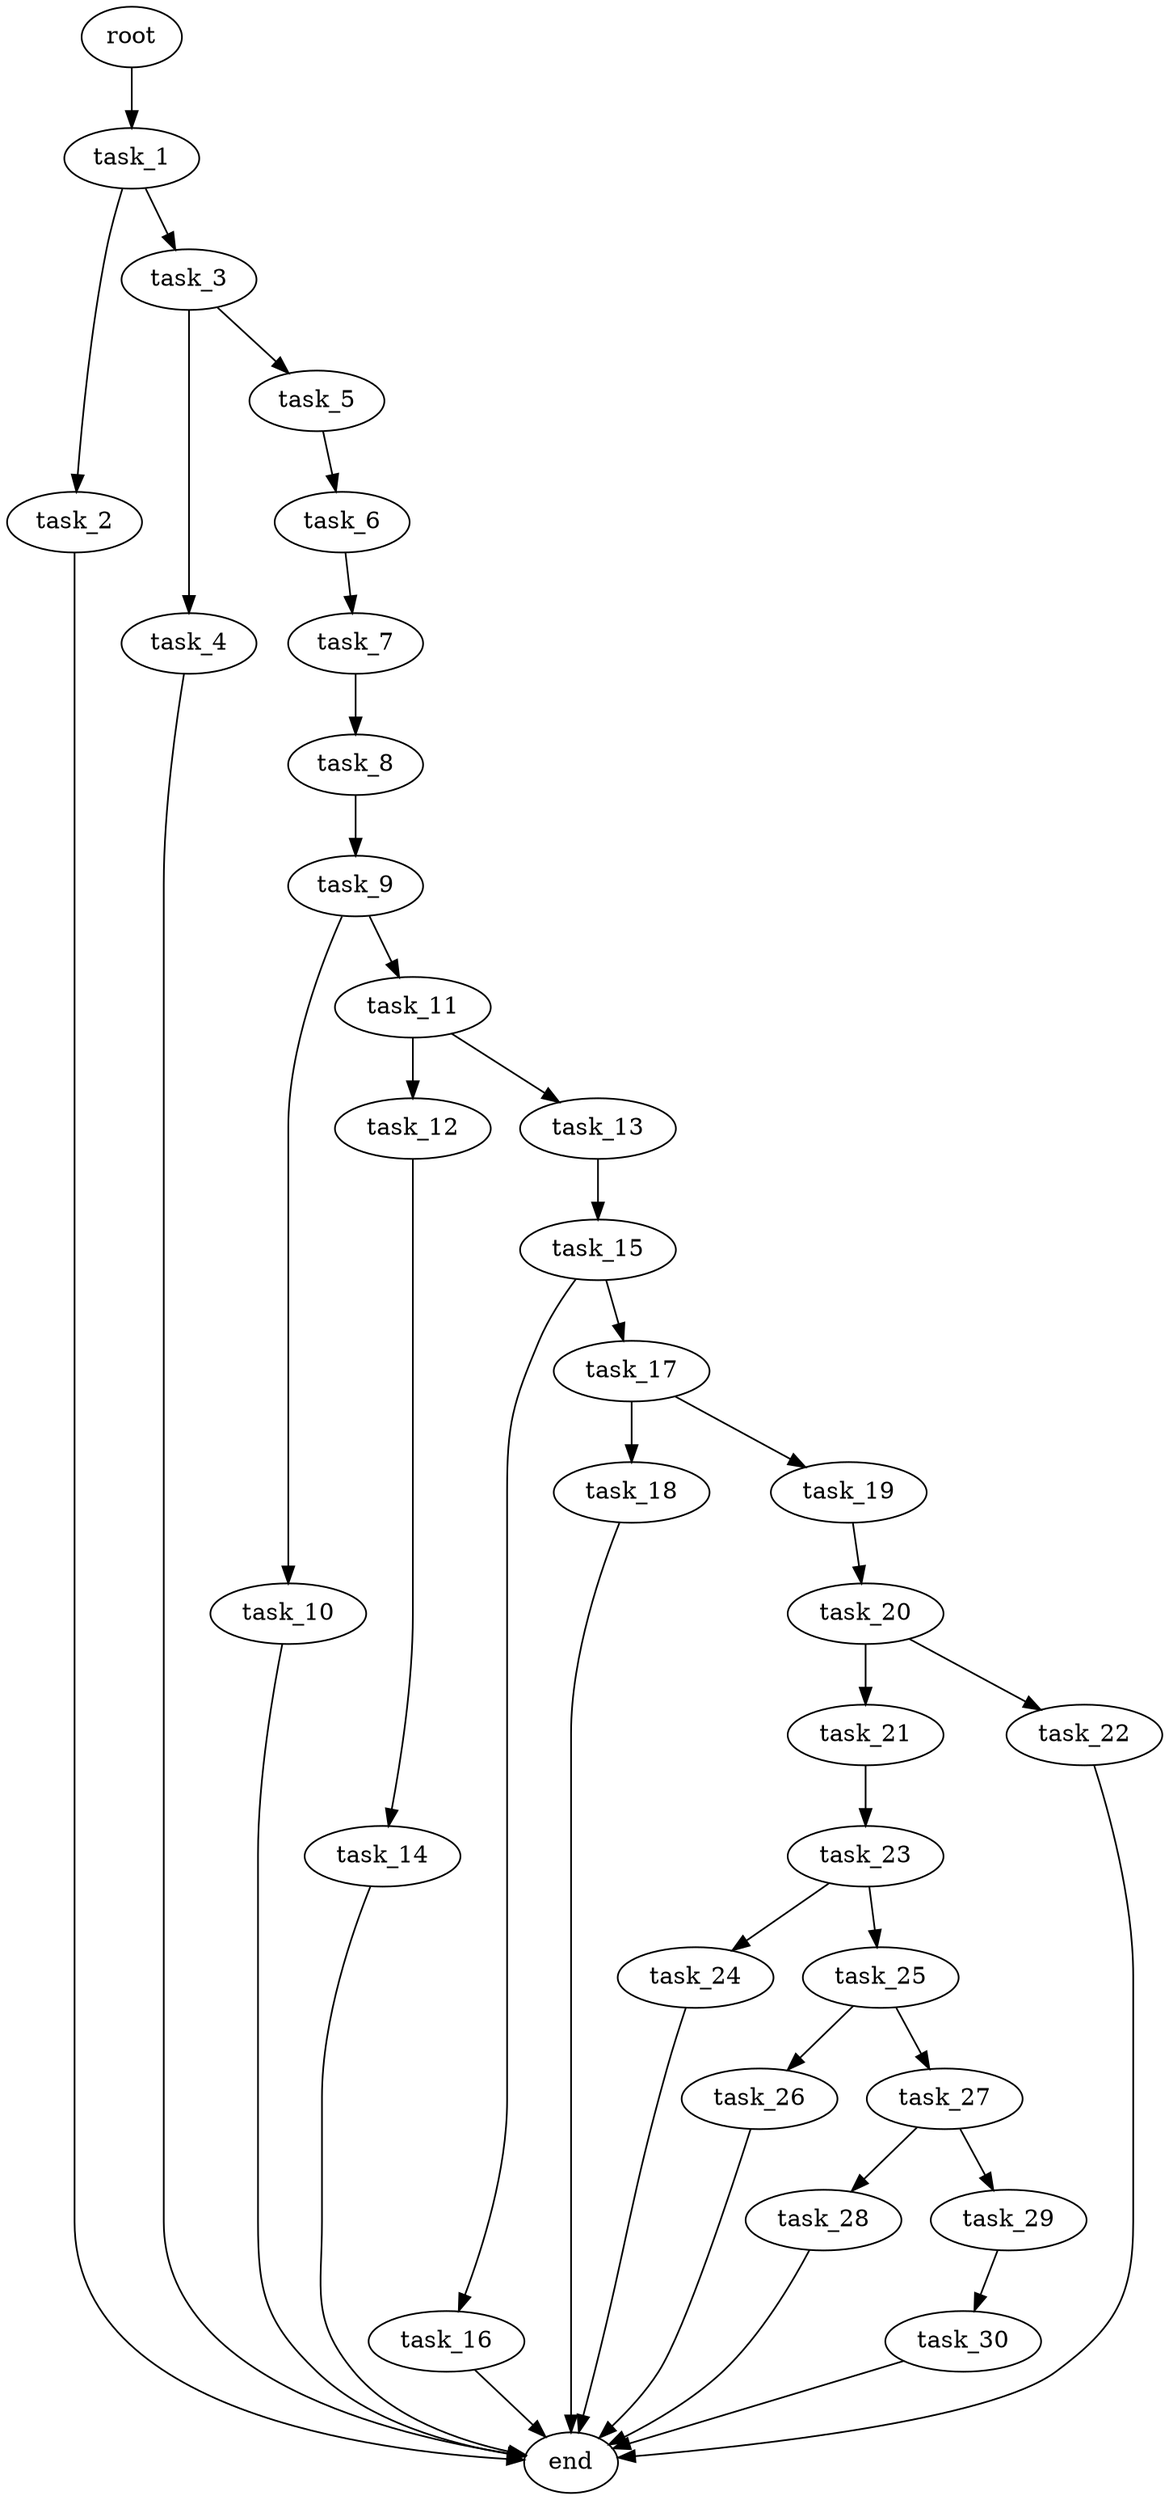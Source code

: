 digraph G {
  root [size="0.000000e+00"];
  task_1 [size="8.557876e+10"];
  task_2 [size="3.967347e+10"];
  task_3 [size="1.083629e+09"];
  task_4 [size="1.147712e+10"];
  task_5 [size="9.171453e+10"];
  task_6 [size="3.271777e+10"];
  task_7 [size="7.487012e+10"];
  task_8 [size="4.848108e+10"];
  task_9 [size="6.833035e+09"];
  task_10 [size="5.484737e+10"];
  task_11 [size="2.423694e+10"];
  task_12 [size="9.500234e+10"];
  task_13 [size="1.403417e+10"];
  task_14 [size="8.204446e+10"];
  task_15 [size="8.415784e+10"];
  task_16 [size="1.706720e+10"];
  task_17 [size="1.816432e+09"];
  task_18 [size="1.006051e+10"];
  task_19 [size="2.942152e+10"];
  task_20 [size="5.347004e+10"];
  task_21 [size="3.909104e+10"];
  task_22 [size="7.767754e+09"];
  task_23 [size="7.636127e+10"];
  task_24 [size="6.774154e+10"];
  task_25 [size="1.535811e+10"];
  task_26 [size="3.581512e+10"];
  task_27 [size="2.167508e+10"];
  task_28 [size="3.454140e+09"];
  task_29 [size="6.750766e+10"];
  task_30 [size="2.162449e+10"];
  end [size="0.000000e+00"];

  root -> task_1 [size="1.000000e-12"];
  task_1 -> task_2 [size="3.967347e+08"];
  task_1 -> task_3 [size="1.083629e+07"];
  task_2 -> end [size="1.000000e-12"];
  task_3 -> task_4 [size="1.147712e+08"];
  task_3 -> task_5 [size="9.171453e+08"];
  task_4 -> end [size="1.000000e-12"];
  task_5 -> task_6 [size="3.271777e+08"];
  task_6 -> task_7 [size="7.487012e+08"];
  task_7 -> task_8 [size="4.848108e+08"];
  task_8 -> task_9 [size="6.833035e+07"];
  task_9 -> task_10 [size="5.484737e+08"];
  task_9 -> task_11 [size="2.423694e+08"];
  task_10 -> end [size="1.000000e-12"];
  task_11 -> task_12 [size="9.500234e+08"];
  task_11 -> task_13 [size="1.403417e+08"];
  task_12 -> task_14 [size="8.204446e+08"];
  task_13 -> task_15 [size="8.415784e+08"];
  task_14 -> end [size="1.000000e-12"];
  task_15 -> task_16 [size="1.706720e+08"];
  task_15 -> task_17 [size="1.816432e+07"];
  task_16 -> end [size="1.000000e-12"];
  task_17 -> task_18 [size="1.006051e+08"];
  task_17 -> task_19 [size="2.942152e+08"];
  task_18 -> end [size="1.000000e-12"];
  task_19 -> task_20 [size="5.347004e+08"];
  task_20 -> task_21 [size="3.909104e+08"];
  task_20 -> task_22 [size="7.767754e+07"];
  task_21 -> task_23 [size="7.636127e+08"];
  task_22 -> end [size="1.000000e-12"];
  task_23 -> task_24 [size="6.774154e+08"];
  task_23 -> task_25 [size="1.535811e+08"];
  task_24 -> end [size="1.000000e-12"];
  task_25 -> task_26 [size="3.581512e+08"];
  task_25 -> task_27 [size="2.167508e+08"];
  task_26 -> end [size="1.000000e-12"];
  task_27 -> task_28 [size="3.454140e+07"];
  task_27 -> task_29 [size="6.750766e+08"];
  task_28 -> end [size="1.000000e-12"];
  task_29 -> task_30 [size="2.162449e+08"];
  task_30 -> end [size="1.000000e-12"];
}
